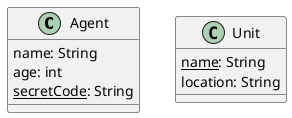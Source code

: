 @startuml
class Agent {
  name: String
  age: int
  <u>secretCode</u>: String
}

class Unit {
    <u>name</u>: String
    location: String
}
@enduml